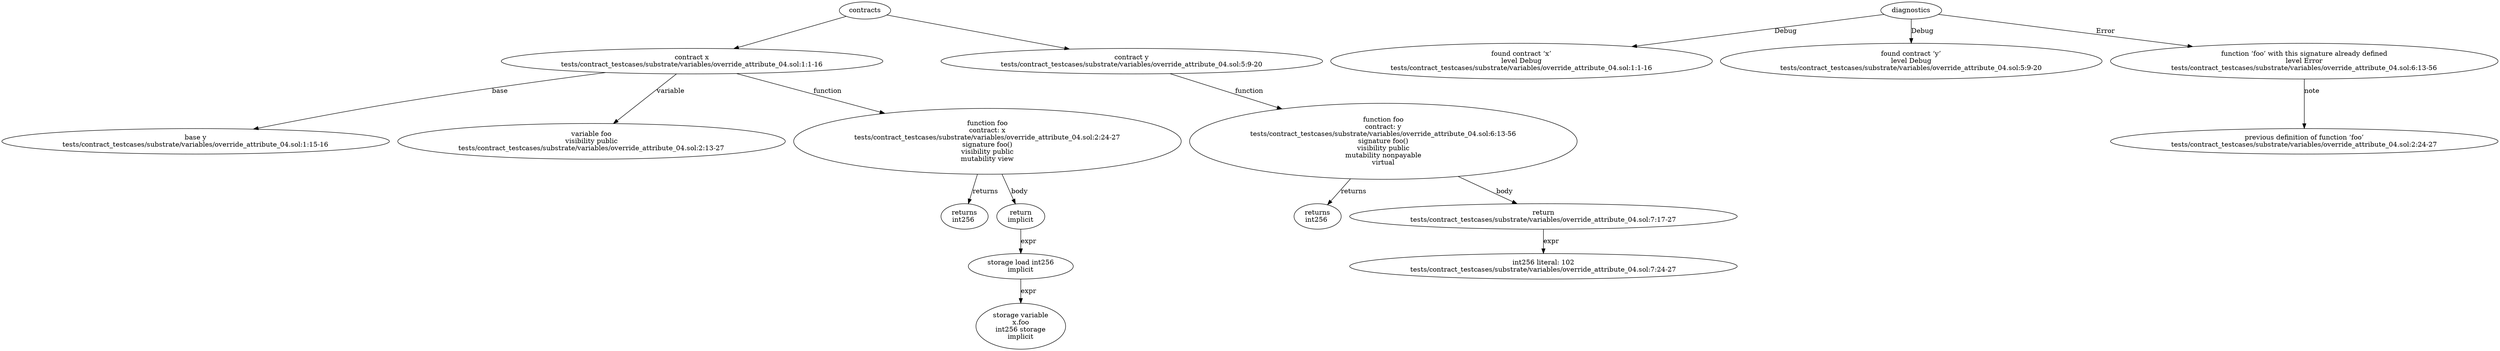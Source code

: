 strict digraph "tests/contract_testcases/substrate/variables/override_attribute_04.sol" {
	contract [label="contract x\ntests/contract_testcases/substrate/variables/override_attribute_04.sol:1:1-16"]
	base [label="base y\ntests/contract_testcases/substrate/variables/override_attribute_04.sol:1:15-16"]
	var [label="variable foo\nvisibility public\ntests/contract_testcases/substrate/variables/override_attribute_04.sol:2:13-27"]
	foo [label="function foo\ncontract: x\ntests/contract_testcases/substrate/variables/override_attribute_04.sol:2:24-27\nsignature foo()\nvisibility public\nmutability view"]
	returns [label="returns\nint256 "]
	return [label="return\nimplicit"]
	storage_load [label="storage load int256\nimplicit"]
	storage_var [label="storage variable\nx.foo\nint256 storage\nimplicit"]
	contract_9 [label="contract y\ntests/contract_testcases/substrate/variables/override_attribute_04.sol:5:9-20"]
	foo_10 [label="function foo\ncontract: y\ntests/contract_testcases/substrate/variables/override_attribute_04.sol:6:13-56\nsignature foo()\nvisibility public\nmutability nonpayable\nvirtual"]
	returns_11 [label="returns\nint256 "]
	return_12 [label="return\ntests/contract_testcases/substrate/variables/override_attribute_04.sol:7:17-27"]
	number_literal [label="int256 literal: 102\ntests/contract_testcases/substrate/variables/override_attribute_04.sol:7:24-27"]
	diagnostic [label="found contract ‘x’\nlevel Debug\ntests/contract_testcases/substrate/variables/override_attribute_04.sol:1:1-16"]
	diagnostic_16 [label="found contract ‘y’\nlevel Debug\ntests/contract_testcases/substrate/variables/override_attribute_04.sol:5:9-20"]
	diagnostic_17 [label="function ‘foo’ with this signature already defined\nlevel Error\ntests/contract_testcases/substrate/variables/override_attribute_04.sol:6:13-56"]
	note [label="previous definition of function ‘foo’\ntests/contract_testcases/substrate/variables/override_attribute_04.sol:2:24-27"]
	contracts -> contract
	contract -> base [label="base"]
	contract -> var [label="variable"]
	contract -> foo [label="function"]
	foo -> returns [label="returns"]
	foo -> return [label="body"]
	return -> storage_load [label="expr"]
	storage_load -> storage_var [label="expr"]
	contracts -> contract_9
	contract_9 -> foo_10 [label="function"]
	foo_10 -> returns_11 [label="returns"]
	foo_10 -> return_12 [label="body"]
	return_12 -> number_literal [label="expr"]
	diagnostics -> diagnostic [label="Debug"]
	diagnostics -> diagnostic_16 [label="Debug"]
	diagnostics -> diagnostic_17 [label="Error"]
	diagnostic_17 -> note [label="note"]
}
